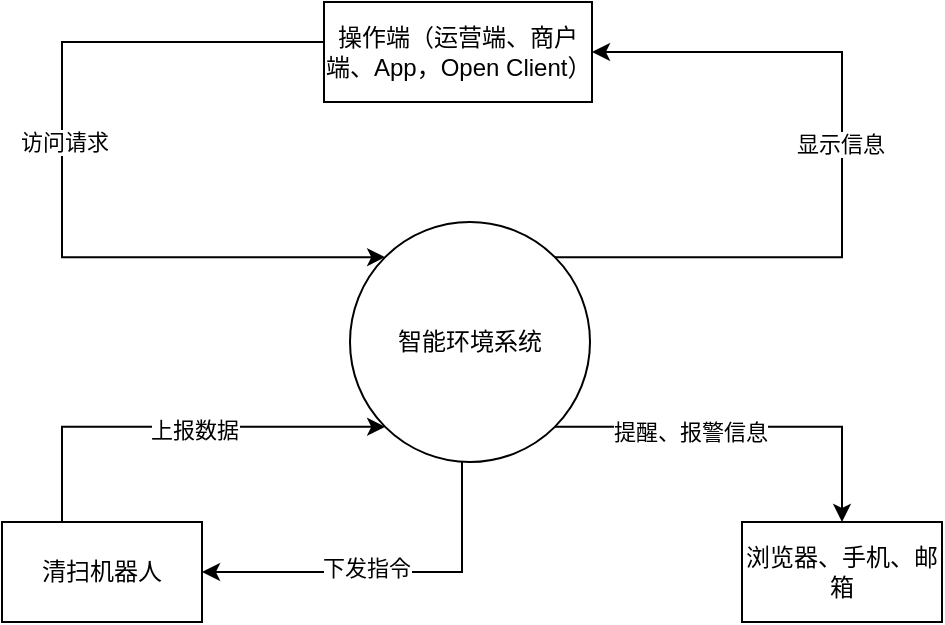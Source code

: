 <mxfile version="24.7.16">
  <diagram name="第 1 页" id="rO9rKtJyF8ni1TbzW90n">
    <mxGraphModel dx="1426" dy="747" grid="1" gridSize="10" guides="1" tooltips="1" connect="1" arrows="1" fold="1" page="1" pageScale="1" pageWidth="827" pageHeight="1169" math="0" shadow="0">
      <root>
        <mxCell id="0" />
        <mxCell id="1" parent="0" />
        <mxCell id="zHHdFYbYn-DdO8032JpJ-26" style="edgeStyle=orthogonalEdgeStyle;rounded=0;orthogonalLoop=1;jettySize=auto;html=1;exitX=1;exitY=1;exitDx=0;exitDy=0;entryX=0.5;entryY=0;entryDx=0;entryDy=0;" edge="1" parent="1" source="zHHdFYbYn-DdO8032JpJ-13" target="zHHdFYbYn-DdO8032JpJ-29">
          <mxGeometry relative="1" as="geometry">
            <mxPoint x="540" y="450" as="targetPoint" />
          </mxGeometry>
        </mxCell>
        <mxCell id="zHHdFYbYn-DdO8032JpJ-28" value="提醒、报警信息" style="edgeLabel;html=1;align=center;verticalAlign=middle;resizable=0;points=[];" vertex="1" connectable="0" parent="zHHdFYbYn-DdO8032JpJ-26">
          <mxGeometry x="-0.3" y="-2" relative="1" as="geometry">
            <mxPoint as="offset" />
          </mxGeometry>
        </mxCell>
        <mxCell id="zHHdFYbYn-DdO8032JpJ-42" style="edgeStyle=orthogonalEdgeStyle;rounded=0;orthogonalLoop=1;jettySize=auto;html=1;exitX=1;exitY=0;exitDx=0;exitDy=0;entryX=1;entryY=0.5;entryDx=0;entryDy=0;" edge="1" parent="1" source="zHHdFYbYn-DdO8032JpJ-13" target="zHHdFYbYn-DdO8032JpJ-19">
          <mxGeometry relative="1" as="geometry">
            <Array as="points">
              <mxPoint x="590" y="338" />
              <mxPoint x="590" y="235" />
            </Array>
          </mxGeometry>
        </mxCell>
        <mxCell id="zHHdFYbYn-DdO8032JpJ-43" value="显示信息" style="edgeLabel;html=1;align=center;verticalAlign=middle;resizable=0;points=[];" vertex="1" connectable="0" parent="zHHdFYbYn-DdO8032JpJ-42">
          <mxGeometry x="0.312" y="2" relative="1" as="geometry">
            <mxPoint x="1" y="43" as="offset" />
          </mxGeometry>
        </mxCell>
        <mxCell id="zHHdFYbYn-DdO8032JpJ-44" style="edgeStyle=orthogonalEdgeStyle;rounded=0;orthogonalLoop=1;jettySize=auto;html=1;entryX=1;entryY=0.5;entryDx=0;entryDy=0;" edge="1" parent="1" source="zHHdFYbYn-DdO8032JpJ-13" target="zHHdFYbYn-DdO8032JpJ-14">
          <mxGeometry relative="1" as="geometry">
            <Array as="points">
              <mxPoint x="400" y="495" />
            </Array>
          </mxGeometry>
        </mxCell>
        <mxCell id="zHHdFYbYn-DdO8032JpJ-45" value="下发指令" style="edgeLabel;html=1;align=center;verticalAlign=middle;resizable=0;points=[];" vertex="1" connectable="0" parent="zHHdFYbYn-DdO8032JpJ-44">
          <mxGeometry x="0.114" y="-2" relative="1" as="geometry">
            <mxPoint as="offset" />
          </mxGeometry>
        </mxCell>
        <mxCell id="zHHdFYbYn-DdO8032JpJ-13" value="智能环境系统" style="shape=ellipse;html=1;dashed=0;whiteSpace=wrap;aspect=fixed;perimeter=ellipsePerimeter;" vertex="1" parent="1">
          <mxGeometry x="344" y="320" width="120" height="120" as="geometry" />
        </mxCell>
        <mxCell id="zHHdFYbYn-DdO8032JpJ-15" style="edgeStyle=orthogonalEdgeStyle;rounded=0;orthogonalLoop=1;jettySize=auto;html=1;exitX=0.5;exitY=0;exitDx=0;exitDy=0;entryX=0;entryY=1;entryDx=0;entryDy=0;" edge="1" parent="1" source="zHHdFYbYn-DdO8032JpJ-14" target="zHHdFYbYn-DdO8032JpJ-13">
          <mxGeometry relative="1" as="geometry">
            <Array as="points">
              <mxPoint x="200" y="422" />
            </Array>
          </mxGeometry>
        </mxCell>
        <mxCell id="zHHdFYbYn-DdO8032JpJ-39" value="上报数据" style="edgeLabel;html=1;align=center;verticalAlign=middle;resizable=0;points=[];" vertex="1" connectable="0" parent="zHHdFYbYn-DdO8032JpJ-15">
          <mxGeometry x="0.164" y="-1" relative="1" as="geometry">
            <mxPoint as="offset" />
          </mxGeometry>
        </mxCell>
        <mxCell id="zHHdFYbYn-DdO8032JpJ-14" value="清扫机器人" style="html=1;dashed=0;whiteSpace=wrap;" vertex="1" parent="1">
          <mxGeometry x="170" y="470" width="100" height="50" as="geometry" />
        </mxCell>
        <mxCell id="zHHdFYbYn-DdO8032JpJ-40" style="edgeStyle=orthogonalEdgeStyle;rounded=0;orthogonalLoop=1;jettySize=auto;html=1;exitX=0.5;exitY=1;exitDx=0;exitDy=0;entryX=0;entryY=0;entryDx=0;entryDy=0;" edge="1" parent="1" target="zHHdFYbYn-DdO8032JpJ-13">
          <mxGeometry relative="1" as="geometry">
            <mxPoint x="350" y="230" as="sourcePoint" />
            <mxPoint x="311.574" y="307.574" as="targetPoint" />
            <Array as="points">
              <mxPoint x="200" y="230" />
              <mxPoint x="200" y="338" />
            </Array>
          </mxGeometry>
        </mxCell>
        <mxCell id="zHHdFYbYn-DdO8032JpJ-41" value="访问请求" style="edgeLabel;html=1;align=center;verticalAlign=middle;resizable=0;points=[];" vertex="1" connectable="0" parent="zHHdFYbYn-DdO8032JpJ-40">
          <mxGeometry x="0.266" relative="1" as="geometry">
            <mxPoint x="-7" y="-58" as="offset" />
          </mxGeometry>
        </mxCell>
        <mxCell id="zHHdFYbYn-DdO8032JpJ-19" value="操作端（运营端、商户端、App，Open Client）" style="html=1;dashed=0;whiteSpace=wrap;" vertex="1" parent="1">
          <mxGeometry x="331" y="210" width="134" height="50" as="geometry" />
        </mxCell>
        <mxCell id="zHHdFYbYn-DdO8032JpJ-29" value="浏览器、手机、邮箱" style="html=1;dashed=0;whiteSpace=wrap;" vertex="1" parent="1">
          <mxGeometry x="540" y="470" width="100" height="50" as="geometry" />
        </mxCell>
      </root>
    </mxGraphModel>
  </diagram>
</mxfile>
